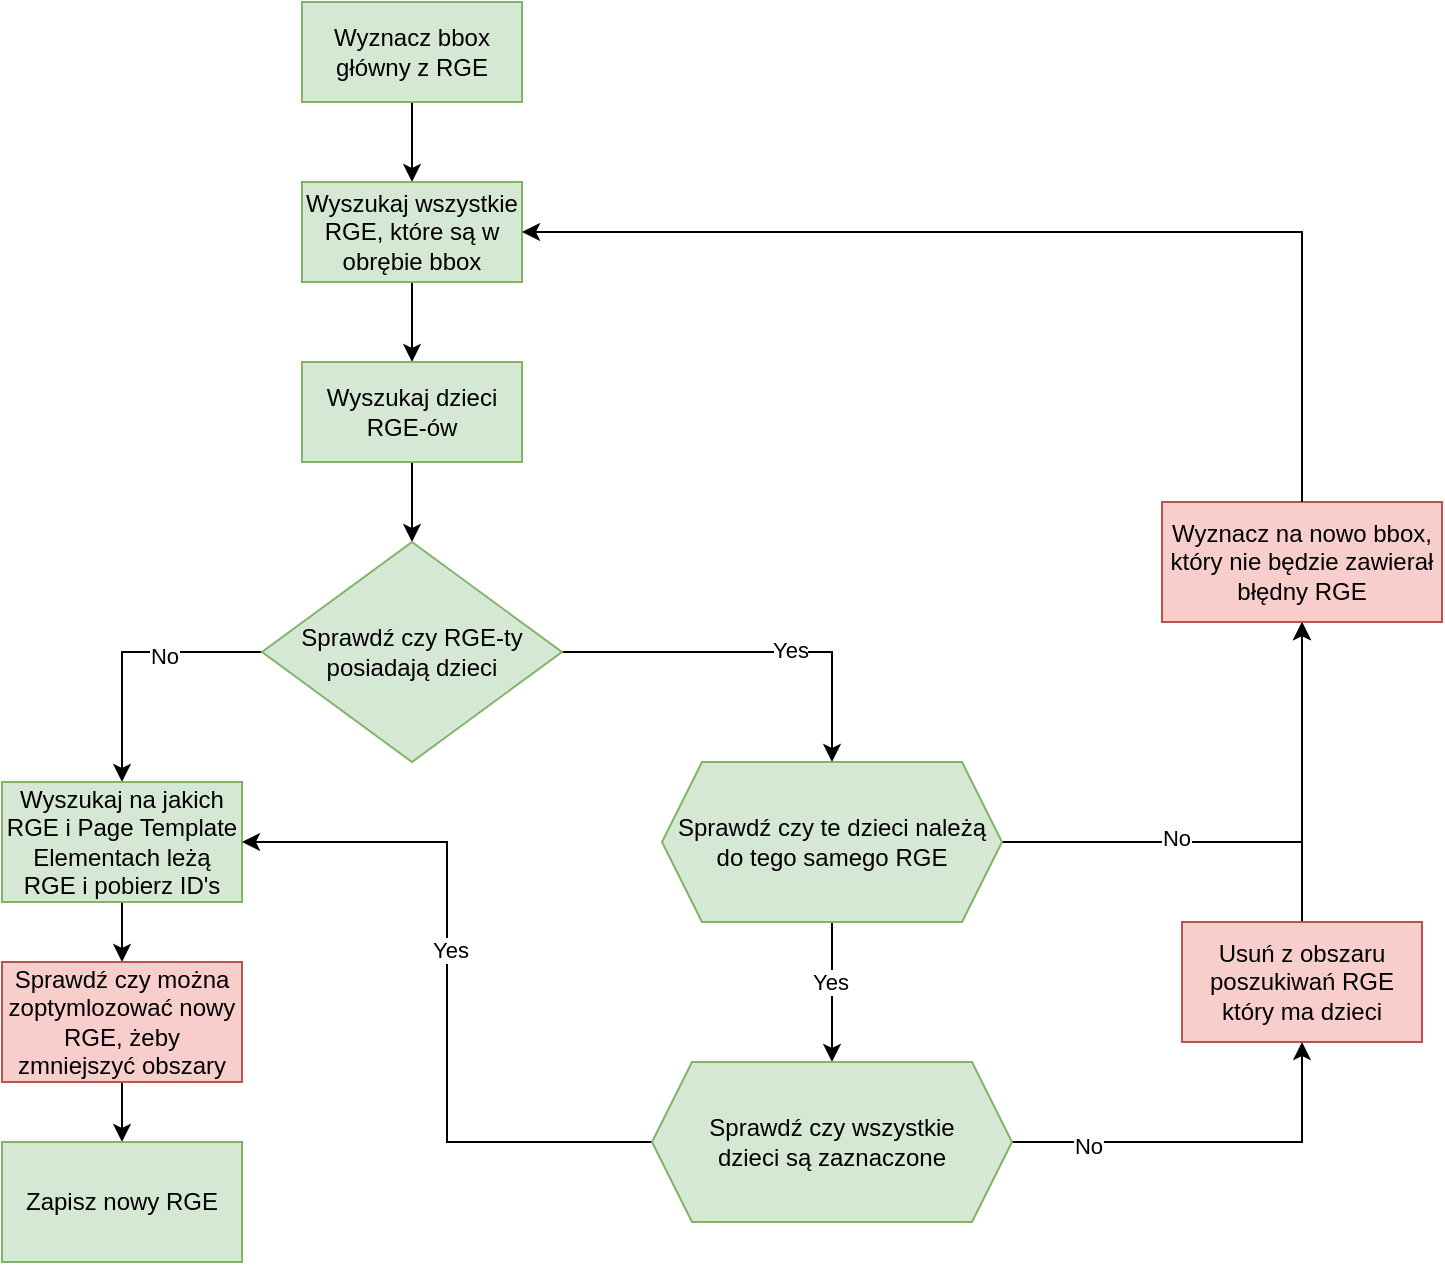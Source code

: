 <mxfile version="22.1.18" type="github">
  <diagram id="C5RBs43oDa-KdzZeNtuy" name="Page-1">
    <mxGraphModel dx="1434" dy="772" grid="1" gridSize="10" guides="1" tooltips="1" connect="1" arrows="1" fold="1" page="1" pageScale="1" pageWidth="827" pageHeight="1169" math="0" shadow="0">
      <root>
        <mxCell id="WIyWlLk6GJQsqaUBKTNV-0" />
        <mxCell id="WIyWlLk6GJQsqaUBKTNV-1" parent="WIyWlLk6GJQsqaUBKTNV-0" />
        <mxCell id="6P74fi3RODu-qiIeP3-2-33" value="" style="edgeStyle=orthogonalEdgeStyle;rounded=0;orthogonalLoop=1;jettySize=auto;html=1;" parent="WIyWlLk6GJQsqaUBKTNV-1" source="6P74fi3RODu-qiIeP3-2-0" target="6P74fi3RODu-qiIeP3-2-1" edge="1">
          <mxGeometry relative="1" as="geometry" />
        </mxCell>
        <mxCell id="6P74fi3RODu-qiIeP3-2-0" value="Wyznacz bbox główny z RGE" style="html=1;whiteSpace=wrap;fillColor=#d5e8d4;strokeColor=#82b366;" parent="WIyWlLk6GJQsqaUBKTNV-1" vertex="1">
          <mxGeometry x="160" y="30" width="110" height="50" as="geometry" />
        </mxCell>
        <mxCell id="6P74fi3RODu-qiIeP3-2-7" value="" style="edgeStyle=orthogonalEdgeStyle;rounded=0;orthogonalLoop=1;jettySize=auto;html=1;" parent="WIyWlLk6GJQsqaUBKTNV-1" source="6P74fi3RODu-qiIeP3-2-1" target="6P74fi3RODu-qiIeP3-2-6" edge="1">
          <mxGeometry relative="1" as="geometry" />
        </mxCell>
        <mxCell id="6P74fi3RODu-qiIeP3-2-1" value="Wyszukaj wszystkie RGE, które są w obrębie bbox" style="html=1;whiteSpace=wrap;fillColor=#d5e8d4;strokeColor=#82b366;" parent="WIyWlLk6GJQsqaUBKTNV-1" vertex="1">
          <mxGeometry x="160" y="120" width="110" height="50" as="geometry" />
        </mxCell>
        <mxCell id="6P74fi3RODu-qiIeP3-2-9" value="" style="edgeStyle=orthogonalEdgeStyle;rounded=0;orthogonalLoop=1;jettySize=auto;html=1;entryX=0.5;entryY=0;entryDx=0;entryDy=0;" parent="WIyWlLk6GJQsqaUBKTNV-1" source="6P74fi3RODu-qiIeP3-2-6" target="6P74fi3RODu-qiIeP3-2-10" edge="1">
          <mxGeometry relative="1" as="geometry">
            <mxPoint x="215" y="300" as="targetPoint" />
          </mxGeometry>
        </mxCell>
        <mxCell id="6P74fi3RODu-qiIeP3-2-6" value="Wyszukaj dzieci RGE-ów" style="html=1;whiteSpace=wrap;fillColor=#d5e8d4;strokeColor=#82b366;" parent="WIyWlLk6GJQsqaUBKTNV-1" vertex="1">
          <mxGeometry x="160" y="210" width="110" height="50" as="geometry" />
        </mxCell>
        <mxCell id="6P74fi3RODu-qiIeP3-2-13" value="" style="edgeStyle=orthogonalEdgeStyle;rounded=0;orthogonalLoop=1;jettySize=auto;html=1;entryX=0.5;entryY=0;entryDx=0;entryDy=0;" parent="WIyWlLk6GJQsqaUBKTNV-1" source="6P74fi3RODu-qiIeP3-2-10" target="6P74fi3RODu-qiIeP3-2-22" edge="1">
          <mxGeometry relative="1" as="geometry">
            <mxPoint x="660" y="400" as="targetPoint" />
            <Array as="points">
              <mxPoint x="425" y="355" />
            </Array>
          </mxGeometry>
        </mxCell>
        <mxCell id="6P74fi3RODu-qiIeP3-2-14" value="Yes&lt;br&gt;" style="edgeLabel;html=1;align=center;verticalAlign=middle;resizable=0;points=[];" parent="6P74fi3RODu-qiIeP3-2-13" vertex="1" connectable="0">
          <mxGeometry x="0.2" y="1" relative="1" as="geometry">
            <mxPoint as="offset" />
          </mxGeometry>
        </mxCell>
        <mxCell id="6P74fi3RODu-qiIeP3-2-16" value="" style="edgeStyle=orthogonalEdgeStyle;rounded=0;orthogonalLoop=1;jettySize=auto;html=1;" parent="WIyWlLk6GJQsqaUBKTNV-1" source="6P74fi3RODu-qiIeP3-2-10" target="6P74fi3RODu-qiIeP3-2-15" edge="1">
          <mxGeometry relative="1" as="geometry" />
        </mxCell>
        <mxCell id="6P74fi3RODu-qiIeP3-2-17" value="No" style="edgeLabel;html=1;align=center;verticalAlign=middle;resizable=0;points=[];" parent="6P74fi3RODu-qiIeP3-2-16" vertex="1" connectable="0">
          <mxGeometry x="-0.265" y="2" relative="1" as="geometry">
            <mxPoint as="offset" />
          </mxGeometry>
        </mxCell>
        <mxCell id="6P74fi3RODu-qiIeP3-2-10" value="Sprawdź czy RGE-ty posiadają dzieci" style="rhombus;whiteSpace=wrap;html=1;fillColor=#d5e8d4;strokeColor=#82b366;" parent="WIyWlLk6GJQsqaUBKTNV-1" vertex="1">
          <mxGeometry x="140" y="300" width="150" height="110" as="geometry" />
        </mxCell>
        <mxCell id="6P74fi3RODu-qiIeP3-2-19" value="" style="edgeStyle=orthogonalEdgeStyle;rounded=0;orthogonalLoop=1;jettySize=auto;html=1;" parent="WIyWlLk6GJQsqaUBKTNV-1" source="6P74fi3RODu-qiIeP3-2-15" target="6P74fi3RODu-qiIeP3-2-18" edge="1">
          <mxGeometry relative="1" as="geometry" />
        </mxCell>
        <mxCell id="6P74fi3RODu-qiIeP3-2-15" value="Wyszukaj na jakich RGE i Page Template Elementach leżą RGE i pobierz ID&#39;s" style="whiteSpace=wrap;html=1;fillColor=#d5e8d4;strokeColor=#82b366;" parent="WIyWlLk6GJQsqaUBKTNV-1" vertex="1">
          <mxGeometry x="10" y="420" width="120" height="60" as="geometry" />
        </mxCell>
        <mxCell id="6P74fi3RODu-qiIeP3-2-21" value="" style="edgeStyle=orthogonalEdgeStyle;rounded=0;orthogonalLoop=1;jettySize=auto;html=1;" parent="WIyWlLk6GJQsqaUBKTNV-1" source="6P74fi3RODu-qiIeP3-2-18" target="6P74fi3RODu-qiIeP3-2-20" edge="1">
          <mxGeometry relative="1" as="geometry" />
        </mxCell>
        <mxCell id="6P74fi3RODu-qiIeP3-2-18" value="Sprawdź czy można zoptymlozować nowy RGE, żeby zmniejszyć obszary" style="whiteSpace=wrap;html=1;fillColor=#f8cecc;strokeColor=#b85450;" parent="WIyWlLk6GJQsqaUBKTNV-1" vertex="1">
          <mxGeometry x="10" y="510" width="120" height="60" as="geometry" />
        </mxCell>
        <mxCell id="6P74fi3RODu-qiIeP3-2-20" value="Zapisz nowy RGE" style="whiteSpace=wrap;html=1;fillColor=#d5e8d4;strokeColor=#82b366;" parent="WIyWlLk6GJQsqaUBKTNV-1" vertex="1">
          <mxGeometry x="10" y="600" width="120" height="60" as="geometry" />
        </mxCell>
        <mxCell id="6P74fi3RODu-qiIeP3-2-25" value="" style="edgeStyle=orthogonalEdgeStyle;rounded=0;orthogonalLoop=1;jettySize=auto;html=1;" parent="WIyWlLk6GJQsqaUBKTNV-1" source="6P74fi3RODu-qiIeP3-2-22" target="6P74fi3RODu-qiIeP3-2-34" edge="1">
          <mxGeometry relative="1" as="geometry">
            <mxPoint x="425" y="600" as="targetPoint" />
          </mxGeometry>
        </mxCell>
        <mxCell id="6P74fi3RODu-qiIeP3-2-26" value="Yes" style="edgeLabel;html=1;align=center;verticalAlign=middle;resizable=0;points=[];" parent="6P74fi3RODu-qiIeP3-2-25" vertex="1" connectable="0">
          <mxGeometry x="-0.162" y="-1" relative="1" as="geometry">
            <mxPoint as="offset" />
          </mxGeometry>
        </mxCell>
        <mxCell id="6P74fi3RODu-qiIeP3-2-28" value="" style="edgeStyle=orthogonalEdgeStyle;rounded=0;orthogonalLoop=1;jettySize=auto;html=1;entryX=0.5;entryY=1;entryDx=0;entryDy=0;" parent="WIyWlLk6GJQsqaUBKTNV-1" source="6P74fi3RODu-qiIeP3-2-22" target="6P74fi3RODu-qiIeP3-2-30" edge="1">
          <mxGeometry relative="1" as="geometry" />
        </mxCell>
        <mxCell id="6P74fi3RODu-qiIeP3-2-29" value="No" style="edgeLabel;html=1;align=center;verticalAlign=middle;resizable=0;points=[];" parent="6P74fi3RODu-qiIeP3-2-28" vertex="1" connectable="0">
          <mxGeometry x="-0.333" y="2" relative="1" as="geometry">
            <mxPoint as="offset" />
          </mxGeometry>
        </mxCell>
        <mxCell id="6P74fi3RODu-qiIeP3-2-22" value="Sprawdź czy te dzieci należą do tego samego RGE" style="shape=hexagon;perimeter=hexagonPerimeter2;whiteSpace=wrap;html=1;fixedSize=1;fillColor=#d5e8d4;strokeColor=#82b366;" parent="WIyWlLk6GJQsqaUBKTNV-1" vertex="1">
          <mxGeometry x="340" y="410" width="170" height="80" as="geometry" />
        </mxCell>
        <mxCell id="6P74fi3RODu-qiIeP3-2-31" value="" style="edgeStyle=orthogonalEdgeStyle;rounded=0;orthogonalLoop=1;jettySize=auto;html=1;" parent="WIyWlLk6GJQsqaUBKTNV-1" source="6P74fi3RODu-qiIeP3-2-27" target="6P74fi3RODu-qiIeP3-2-30" edge="1">
          <mxGeometry relative="1" as="geometry" />
        </mxCell>
        <mxCell id="6P74fi3RODu-qiIeP3-2-27" value="Usuń z obszaru poszukiwań RGE który ma dzieci" style="whiteSpace=wrap;html=1;fillColor=#f8cecc;strokeColor=#b85450;" parent="WIyWlLk6GJQsqaUBKTNV-1" vertex="1">
          <mxGeometry x="600" y="490" width="120" height="60" as="geometry" />
        </mxCell>
        <mxCell id="6P74fi3RODu-qiIeP3-2-30" value="Wyznacz na nowo bbox, który nie będzie zawierał błędny RGE" style="whiteSpace=wrap;html=1;fillColor=#f8cecc;strokeColor=#b85450;" parent="WIyWlLk6GJQsqaUBKTNV-1" vertex="1">
          <mxGeometry x="590" y="280" width="140" height="60" as="geometry" />
        </mxCell>
        <mxCell id="6P74fi3RODu-qiIeP3-2-32" value="" style="endArrow=classic;html=1;rounded=0;entryX=1;entryY=0.5;entryDx=0;entryDy=0;exitX=0.5;exitY=0;exitDx=0;exitDy=0;" parent="WIyWlLk6GJQsqaUBKTNV-1" source="6P74fi3RODu-qiIeP3-2-30" target="6P74fi3RODu-qiIeP3-2-1" edge="1">
          <mxGeometry width="50" height="50" relative="1" as="geometry">
            <mxPoint x="390" y="420" as="sourcePoint" />
            <mxPoint x="440" y="370" as="targetPoint" />
            <Array as="points">
              <mxPoint x="660" y="145" />
            </Array>
          </mxGeometry>
        </mxCell>
        <mxCell id="6P74fi3RODu-qiIeP3-2-35" style="edgeStyle=orthogonalEdgeStyle;rounded=0;orthogonalLoop=1;jettySize=auto;html=1;exitX=0;exitY=0.5;exitDx=0;exitDy=0;entryX=1;entryY=0.5;entryDx=0;entryDy=0;" parent="WIyWlLk6GJQsqaUBKTNV-1" source="6P74fi3RODu-qiIeP3-2-34" target="6P74fi3RODu-qiIeP3-2-15" edge="1">
          <mxGeometry relative="1" as="geometry" />
        </mxCell>
        <mxCell id="6P74fi3RODu-qiIeP3-2-36" value="Yes" style="edgeLabel;html=1;align=center;verticalAlign=middle;resizable=0;points=[];" parent="6P74fi3RODu-qiIeP3-2-35" vertex="1" connectable="0">
          <mxGeometry x="0.118" relative="1" as="geometry">
            <mxPoint x="1" as="offset" />
          </mxGeometry>
        </mxCell>
        <mxCell id="6P74fi3RODu-qiIeP3-2-37" style="edgeStyle=orthogonalEdgeStyle;rounded=0;orthogonalLoop=1;jettySize=auto;html=1;exitX=1;exitY=0.5;exitDx=0;exitDy=0;entryX=0.5;entryY=1;entryDx=0;entryDy=0;" parent="WIyWlLk6GJQsqaUBKTNV-1" source="6P74fi3RODu-qiIeP3-2-34" target="6P74fi3RODu-qiIeP3-2-27" edge="1">
          <mxGeometry relative="1" as="geometry" />
        </mxCell>
        <mxCell id="6P74fi3RODu-qiIeP3-2-38" value="No" style="edgeLabel;html=1;align=center;verticalAlign=middle;resizable=0;points=[];" parent="6P74fi3RODu-qiIeP3-2-37" vertex="1" connectable="0">
          <mxGeometry x="-0.615" y="-2" relative="1" as="geometry">
            <mxPoint as="offset" />
          </mxGeometry>
        </mxCell>
        <mxCell id="6P74fi3RODu-qiIeP3-2-34" value="Sprawdź czy wszystkie &lt;br&gt;dzieci są zaznaczone" style="shape=hexagon;perimeter=hexagonPerimeter2;whiteSpace=wrap;html=1;fixedSize=1;fillColor=#d5e8d4;strokeColor=#82b366;" parent="WIyWlLk6GJQsqaUBKTNV-1" vertex="1">
          <mxGeometry x="335" y="560" width="180" height="80" as="geometry" />
        </mxCell>
      </root>
    </mxGraphModel>
  </diagram>
</mxfile>
